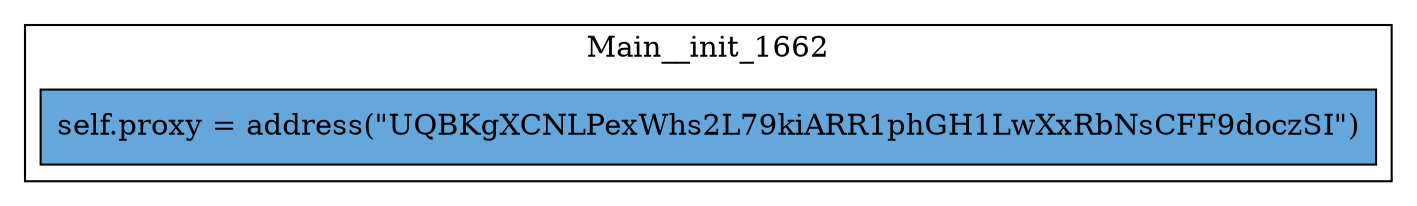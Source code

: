 digraph "constant-address" {
    node [shape=box];
    subgraph "cluster_Main__init_1662" {
        label="Main__init_1662";
        "Main__init_1662_68" [label="self.proxy = address(\"UQBKgXCNLPexWhs2L79kiARR1phGH1LwXxRbNsCFF9doczSI\")",style=filled,fillcolor="#66A7DB"];
    }
}
